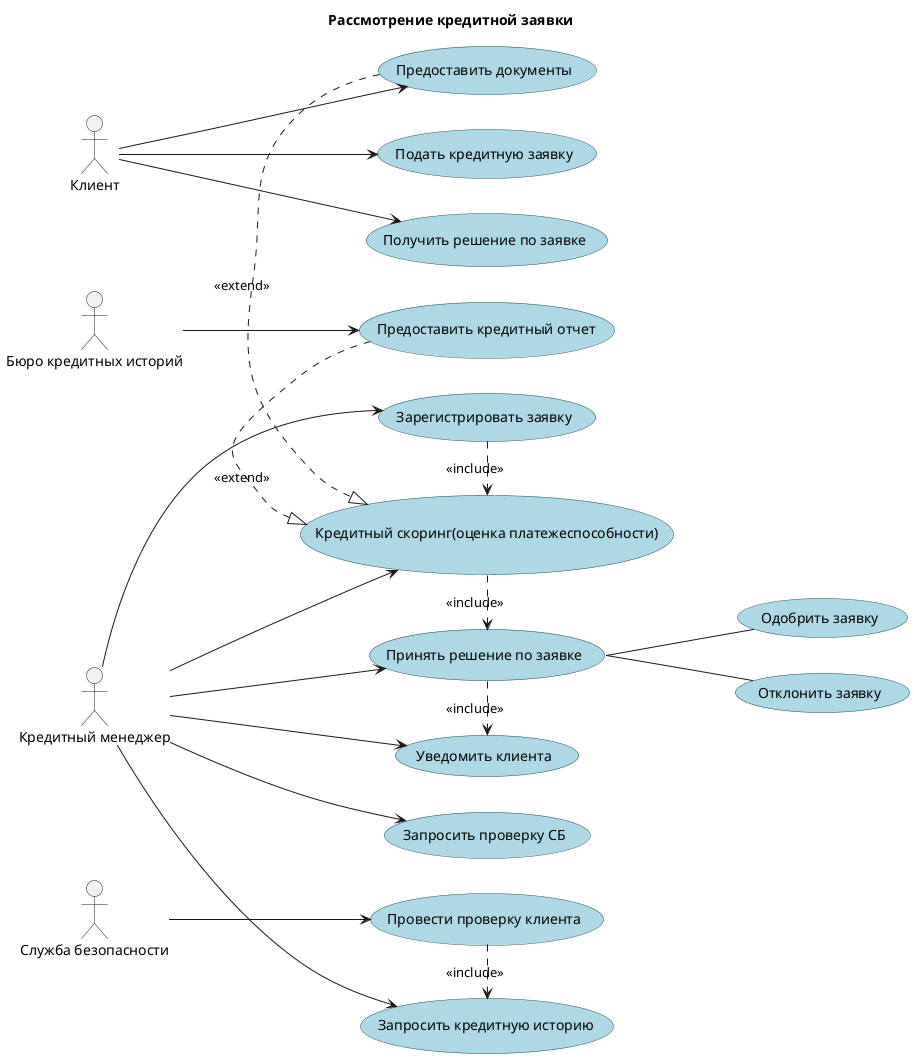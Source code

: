 @startuml

title Рассмотрение кредитной заявки 
!define Usecase class
!define Actor class

skinparam groupInheritance 2
skinparam usecase {
  BackgroundColor LightBlue
  BorderColor DarkSlateGray
}

left to right direction

actor "Клиент" as Client
actor "Кредитный менеджер" as Manager
actor "Служба безопасности" as Security
actor "Бюро кредитных историй" as BKI

usecase "Подать кредитную заявку" as SubmitApp
usecase "Предоставить документы" as ProvideDocs
usecase "Получить решение по заявке" as GetDecision

usecase "Зарегистрировать заявку" as RegisterApp
usecase "Кредитный скоринг(оценка платежеспособности)" as Analyze
usecase "Принять решение по заявке" as MakeDecision
usecase "Уведомить клиента" as NotifyClient

usecase "Запросить проверку СБ" as RequestSecCheck
usecase "Провести проверку клиента" as PerformCheck

usecase "Запросить кредитную историю" as RequestHistory
usecase "Предоставить кредитный отчет" as ProvideReport

usecase "Одобрить заявку" as Approve
usecase "Отклонить заявку" as Reject

' Связи акторов c вариантами использования
Client --> SubmitApp
Client --> ProvideDocs
Client --> GetDecision

Manager --> RegisterApp
Manager --> Analyze
Manager --> MakeDecision
Manager --> NotifyClient
Manager --> RequestSecCheck
Manager --> RequestHistory

Security --> PerformCheck

BKI --> ProvideReport

' Связи ВКЛЮЧЕНИЕ (include)
RegisterApp .> Analyze : <<include>>
Analyze .> MakeDecision : <<include>>
MakeDecision .> NotifyClient : <<include>>

PerformCheck .> RequestHistory : <<include>>

' Связи РАСШИРЕНИЕ (extend)
ProvideDocs .|> Analyze : <<extend>>
ProvideReport .|> Analyze : <<extend>>

' Связи ОБОБЩЕНИЕ (generalization)
Approve -up-|> MakeDecision
Reject -up-|> MakeDecision

@enduml